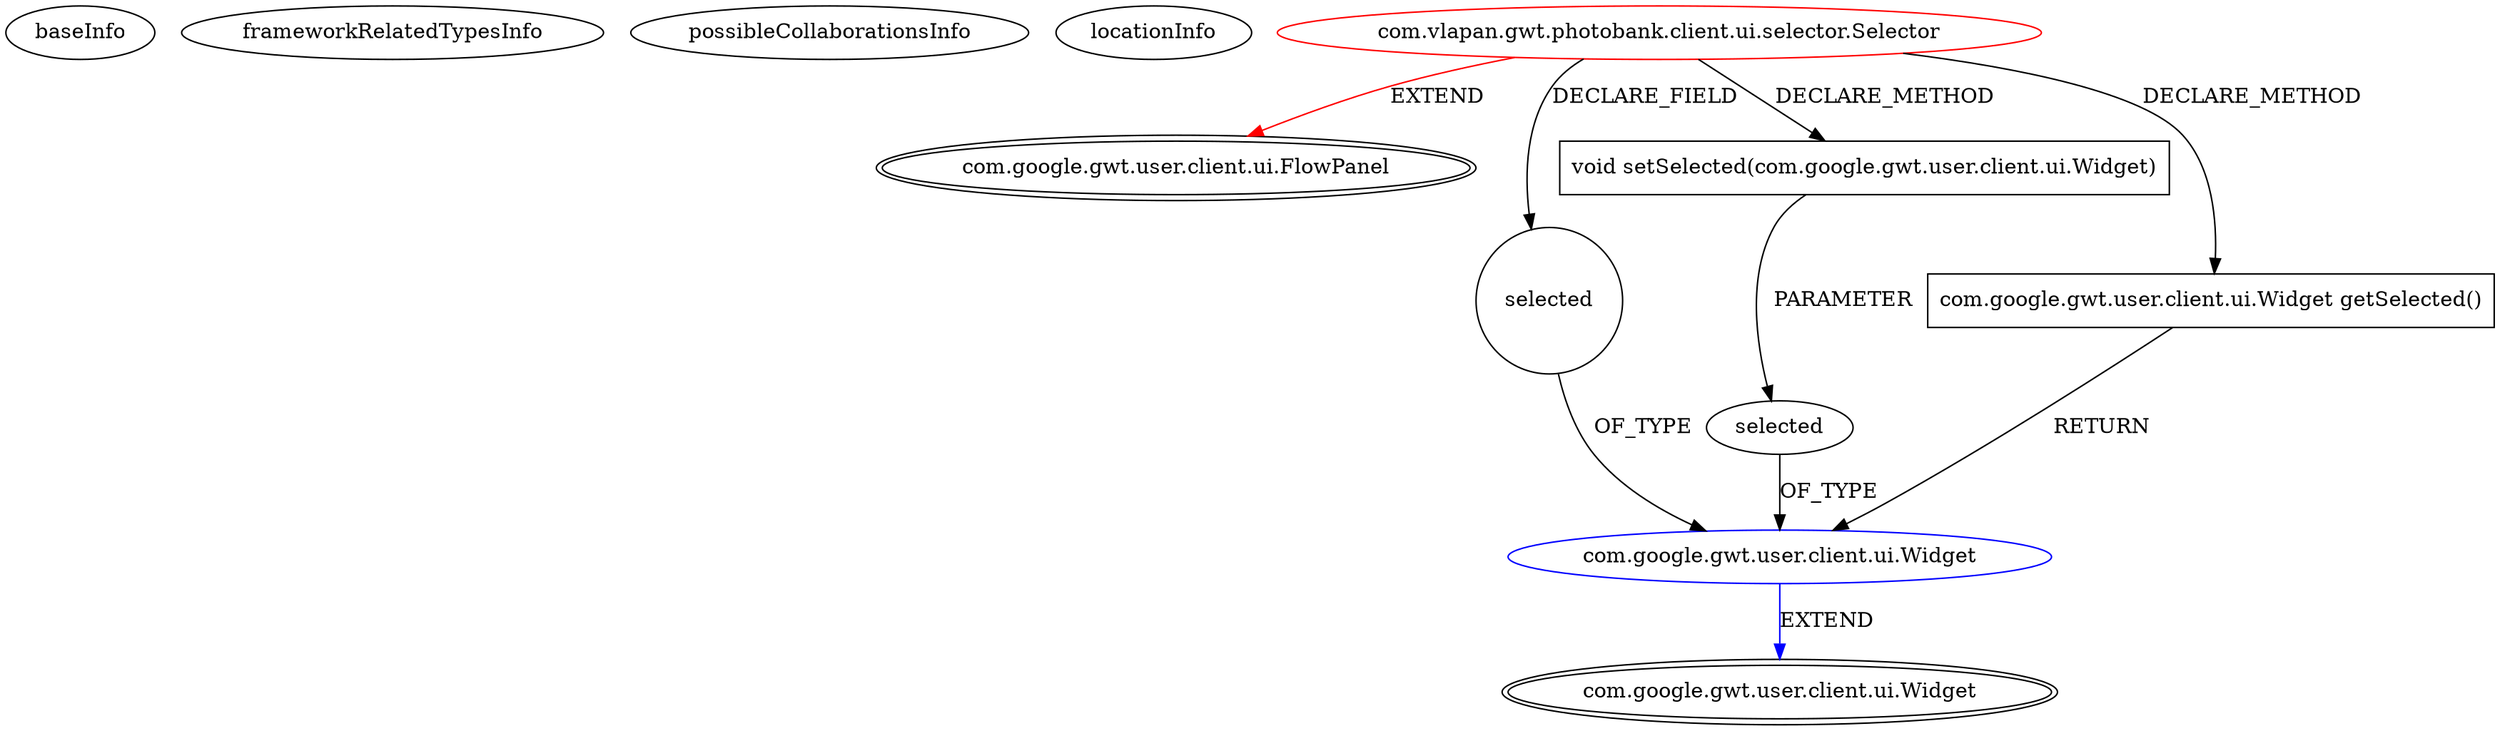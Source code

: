 digraph {
baseInfo[graphId=4630,category="extension_graph",isAnonymous=false,possibleRelation=true]
frameworkRelatedTypesInfo[0="com.google.gwt.user.client.ui.FlowPanel"]
possibleCollaborationsInfo[0="4630~CLIENT_METHOD_DECLARATION-RETURN_TYPE-CLIENT_METHOD_DECLARATION-PARAMETER_DECLARATION-FIELD_DECLARATION-~com.google.gwt.user.client.ui.FlowPanel ~com.google.gwt.user.client.ui.Widget ~false~false"]
locationInfo[projectName="vlapan-PhotoBank",filePath="/vlapan-PhotoBank/PhotoBank-master/src/com/vlapan/gwt/photobank/client/ui/selector/Selector.java",contextSignature="Selector",graphId="4630"]
0[label="com.vlapan.gwt.photobank.client.ui.selector.Selector",vertexType="ROOT_CLIENT_CLASS_DECLARATION",isFrameworkType=false,color=red]
1[label="com.google.gwt.user.client.ui.FlowPanel",vertexType="FRAMEWORK_CLASS_TYPE",isFrameworkType=true,peripheries=2]
2[label="selected",vertexType="FIELD_DECLARATION",isFrameworkType=false,shape=circle]
3[label="com.google.gwt.user.client.ui.Widget",vertexType="REFERENCE_CLIENT_CLASS_DECLARATION",isFrameworkType=false,color=blue]
4[label="com.google.gwt.user.client.ui.Widget",vertexType="FRAMEWORK_CLASS_TYPE",isFrameworkType=true,peripheries=2]
8[label="void setSelected(com.google.gwt.user.client.ui.Widget)",vertexType="CLIENT_METHOD_DECLARATION",isFrameworkType=false,shape=box]
9[label="selected",vertexType="PARAMETER_DECLARATION",isFrameworkType=false]
11[label="com.google.gwt.user.client.ui.Widget getSelected()",vertexType="CLIENT_METHOD_DECLARATION",isFrameworkType=false,shape=box]
0->1[label="EXTEND",color=red]
0->2[label="DECLARE_FIELD"]
3->4[label="EXTEND",color=blue]
2->3[label="OF_TYPE"]
0->8[label="DECLARE_METHOD"]
9->3[label="OF_TYPE"]
8->9[label="PARAMETER"]
0->11[label="DECLARE_METHOD"]
11->3[label="RETURN"]
}
